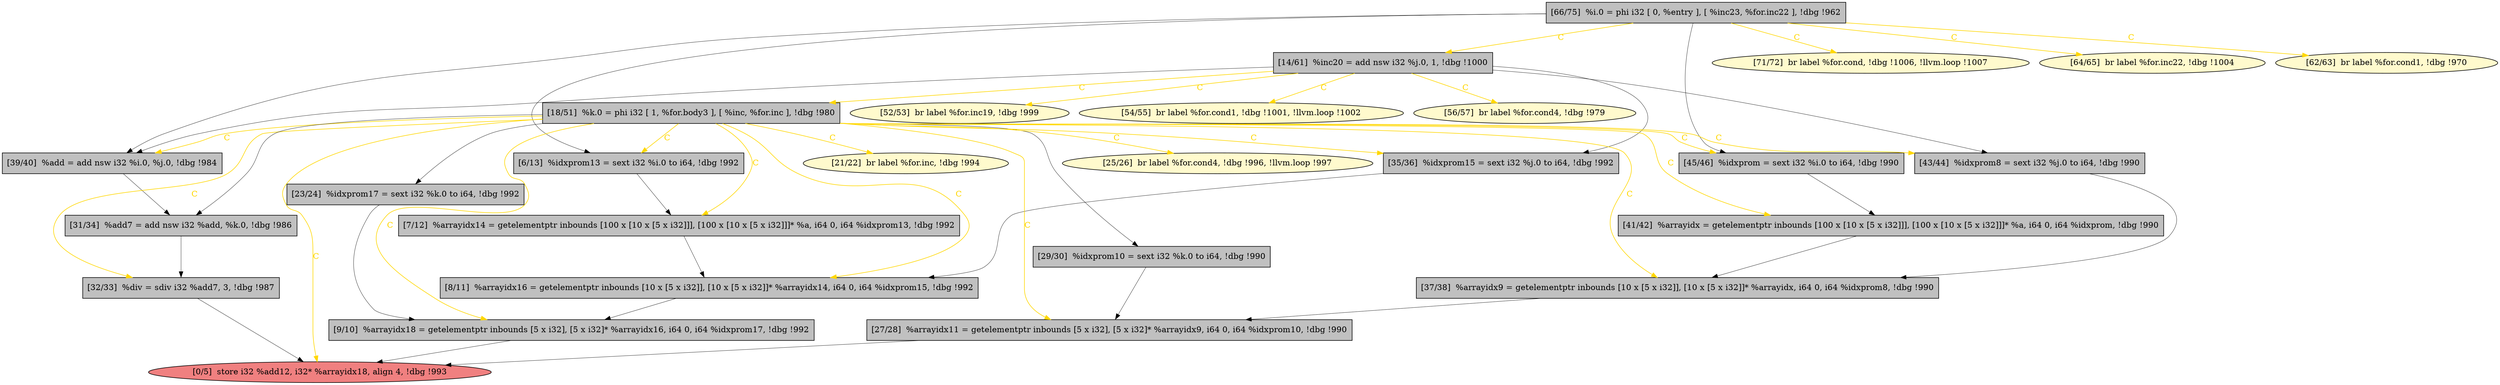 
digraph G {


node428 [fillcolor=lemonchiffon,label="[21/22]  br label %for.inc, !dbg !994",shape=ellipse,style=filled ]
node426 [fillcolor=lemonchiffon,label="[71/72]  br label %for.cond, !dbg !1006, !llvm.loop !1007",shape=ellipse,style=filled ]
node425 [fillcolor=grey,label="[45/46]  %idxprom = sext i32 %i.0 to i64, !dbg !990",shape=rectangle,style=filled ]
node423 [fillcolor=grey,label="[29/30]  %idxprom10 = sext i32 %k.0 to i64, !dbg !990",shape=rectangle,style=filled ]
node420 [fillcolor=lightcoral,label="[0/5]  store i32 %add12, i32* %arrayidx18, align 4, !dbg !993",shape=ellipse,style=filled ]
node422 [fillcolor=grey,label="[9/10]  %arrayidx18 = getelementptr inbounds [5 x i32], [5 x i32]* %arrayidx16, i64 0, i64 %idxprom17, !dbg !992",shape=rectangle,style=filled ]
node407 [fillcolor=grey,label="[37/38]  %arrayidx9 = getelementptr inbounds [10 x [5 x i32]], [10 x [5 x i32]]* %arrayidx, i64 0, i64 %idxprom8, !dbg !990",shape=rectangle,style=filled ]
node409 [fillcolor=grey,label="[39/40]  %add = add nsw i32 %i.0, %j.0, !dbg !984",shape=rectangle,style=filled ]
node417 [fillcolor=lemonchiffon,label="[64/65]  br label %for.inc22, !dbg !1004",shape=ellipse,style=filled ]
node418 [fillcolor=grey,label="[43/44]  %idxprom8 = sext i32 %j.0 to i64, !dbg !990",shape=rectangle,style=filled ]
node406 [fillcolor=grey,label="[32/33]  %div = sdiv i32 %add7, 3, !dbg !987",shape=rectangle,style=filled ]
node408 [fillcolor=grey,label="[66/75]  %i.0 = phi i32 [ 0, %entry ], [ %inc23, %for.inc22 ], !dbg !962",shape=rectangle,style=filled ]
node405 [fillcolor=grey,label="[35/36]  %idxprom15 = sext i32 %j.0 to i64, !dbg !992",shape=rectangle,style=filled ]
node410 [fillcolor=lemonchiffon,label="[52/53]  br label %for.inc19, !dbg !999",shape=ellipse,style=filled ]
node427 [fillcolor=grey,label="[8/11]  %arrayidx16 = getelementptr inbounds [10 x [5 x i32]], [10 x [5 x i32]]* %arrayidx14, i64 0, i64 %idxprom15, !dbg !992",shape=rectangle,style=filled ]
node421 [fillcolor=grey,label="[7/12]  %arrayidx14 = getelementptr inbounds [100 x [10 x [5 x i32]]], [100 x [10 x [5 x i32]]]* %a, i64 0, i64 %idxprom13, !dbg !992",shape=rectangle,style=filled ]
node404 [fillcolor=grey,label="[41/42]  %arrayidx = getelementptr inbounds [100 x [10 x [5 x i32]]], [100 x [10 x [5 x i32]]]* %a, i64 0, i64 %idxprom, !dbg !990",shape=rectangle,style=filled ]
node416 [fillcolor=grey,label="[23/24]  %idxprom17 = sext i32 %k.0 to i64, !dbg !992",shape=rectangle,style=filled ]
node402 [fillcolor=grey,label="[31/34]  %add7 = add nsw i32 %add, %k.0, !dbg !986",shape=rectangle,style=filled ]
node411 [fillcolor=lemonchiffon,label="[54/55]  br label %for.cond1, !dbg !1001, !llvm.loop !1002",shape=ellipse,style=filled ]
node419 [fillcolor=grey,label="[6/13]  %idxprom13 = sext i32 %i.0 to i64, !dbg !992",shape=rectangle,style=filled ]
node412 [fillcolor=grey,label="[14/61]  %inc20 = add nsw i32 %j.0, 1, !dbg !1000",shape=rectangle,style=filled ]
node403 [fillcolor=grey,label="[18/51]  %k.0 = phi i32 [ 1, %for.body3 ], [ %inc, %for.inc ], !dbg !980",shape=rectangle,style=filled ]
node413 [fillcolor=grey,label="[27/28]  %arrayidx11 = getelementptr inbounds [5 x i32], [5 x i32]* %arrayidx9, i64 0, i64 %idxprom10, !dbg !990",shape=rectangle,style=filled ]
node424 [fillcolor=lemonchiffon,label="[56/57]  br label %for.cond4, !dbg !979",shape=ellipse,style=filled ]
node414 [fillcolor=lemonchiffon,label="[25/26]  br label %for.cond4, !dbg !996, !llvm.loop !997",shape=ellipse,style=filled ]
node415 [fillcolor=lemonchiffon,label="[62/63]  br label %for.cond1, !dbg !970",shape=ellipse,style=filled ]

node405->node427 [style=solid,color=black,label="",penwidth=0.5,fontcolor=black ]
node407->node413 [style=solid,color=black,label="",penwidth=0.5,fontcolor=black ]
node403->node416 [style=solid,color=black,label="",penwidth=0.5,fontcolor=black ]
node412->node409 [style=solid,color=black,label="",penwidth=0.5,fontcolor=black ]
node412->node424 [style=solid,color=gold,label="C",penwidth=1.0,fontcolor=gold ]
node408->node409 [style=solid,color=black,label="",penwidth=0.5,fontcolor=black ]
node427->node422 [style=solid,color=black,label="",penwidth=0.5,fontcolor=black ]
node408->node412 [style=solid,color=gold,label="C",penwidth=1.0,fontcolor=gold ]
node412->node405 [style=solid,color=black,label="",penwidth=0.5,fontcolor=black ]
node403->node406 [style=solid,color=gold,label="C",penwidth=1.0,fontcolor=gold ]
node403->node409 [style=solid,color=gold,label="C",penwidth=1.0,fontcolor=gold ]
node412->node418 [style=solid,color=black,label="",penwidth=0.5,fontcolor=black ]
node412->node410 [style=solid,color=gold,label="C",penwidth=1.0,fontcolor=gold ]
node403->node428 [style=solid,color=gold,label="C",penwidth=1.0,fontcolor=gold ]
node408->node426 [style=solid,color=gold,label="C",penwidth=1.0,fontcolor=gold ]
node403->node427 [style=solid,color=gold,label="C",penwidth=1.0,fontcolor=gold ]
node408->node425 [style=solid,color=black,label="",penwidth=0.5,fontcolor=black ]
node403->node402 [style=solid,color=black,label="",penwidth=0.5,fontcolor=black ]
node423->node413 [style=solid,color=black,label="",penwidth=0.5,fontcolor=black ]
node416->node422 [style=solid,color=black,label="",penwidth=0.5,fontcolor=black ]
node419->node421 [style=solid,color=black,label="",penwidth=0.5,fontcolor=black ]
node403->node418 [style=solid,color=gold,label="C",penwidth=1.0,fontcolor=gold ]
node412->node403 [style=solid,color=gold,label="C",penwidth=1.0,fontcolor=gold ]
node403->node421 [style=solid,color=gold,label="C",penwidth=1.0,fontcolor=gold ]
node402->node406 [style=solid,color=black,label="",penwidth=0.5,fontcolor=black ]
node403->node419 [style=solid,color=gold,label="C",penwidth=1.0,fontcolor=gold ]
node403->node414 [style=solid,color=gold,label="C",penwidth=1.0,fontcolor=gold ]
node408->node419 [style=solid,color=black,label="",penwidth=0.5,fontcolor=black ]
node425->node404 [style=solid,color=black,label="",penwidth=0.5,fontcolor=black ]
node403->node423 [style=solid,color=black,label="",penwidth=0.5,fontcolor=black ]
node403->node407 [style=solid,color=gold,label="C",penwidth=1.0,fontcolor=gold ]
node403->node425 [style=solid,color=gold,label="C",penwidth=1.0,fontcolor=gold ]
node418->node407 [style=solid,color=black,label="",penwidth=0.5,fontcolor=black ]
node403->node405 [style=solid,color=gold,label="C",penwidth=1.0,fontcolor=gold ]
node421->node427 [style=solid,color=black,label="",penwidth=0.5,fontcolor=black ]
node412->node411 [style=solid,color=gold,label="C",penwidth=1.0,fontcolor=gold ]
node403->node404 [style=solid,color=gold,label="C",penwidth=1.0,fontcolor=gold ]
node422->node420 [style=solid,color=black,label="",penwidth=0.5,fontcolor=black ]
node406->node420 [style=solid,color=black,label="",penwidth=0.5,fontcolor=black ]
node403->node422 [style=solid,color=gold,label="C",penwidth=1.0,fontcolor=gold ]
node413->node420 [style=solid,color=black,label="",penwidth=0.5,fontcolor=black ]
node404->node407 [style=solid,color=black,label="",penwidth=0.5,fontcolor=black ]
node409->node402 [style=solid,color=black,label="",penwidth=0.5,fontcolor=black ]
node403->node413 [style=solid,color=gold,label="C",penwidth=1.0,fontcolor=gold ]
node403->node420 [style=solid,color=gold,label="C",penwidth=1.0,fontcolor=gold ]
node408->node415 [style=solid,color=gold,label="C",penwidth=1.0,fontcolor=gold ]
node408->node417 [style=solid,color=gold,label="C",penwidth=1.0,fontcolor=gold ]


}
